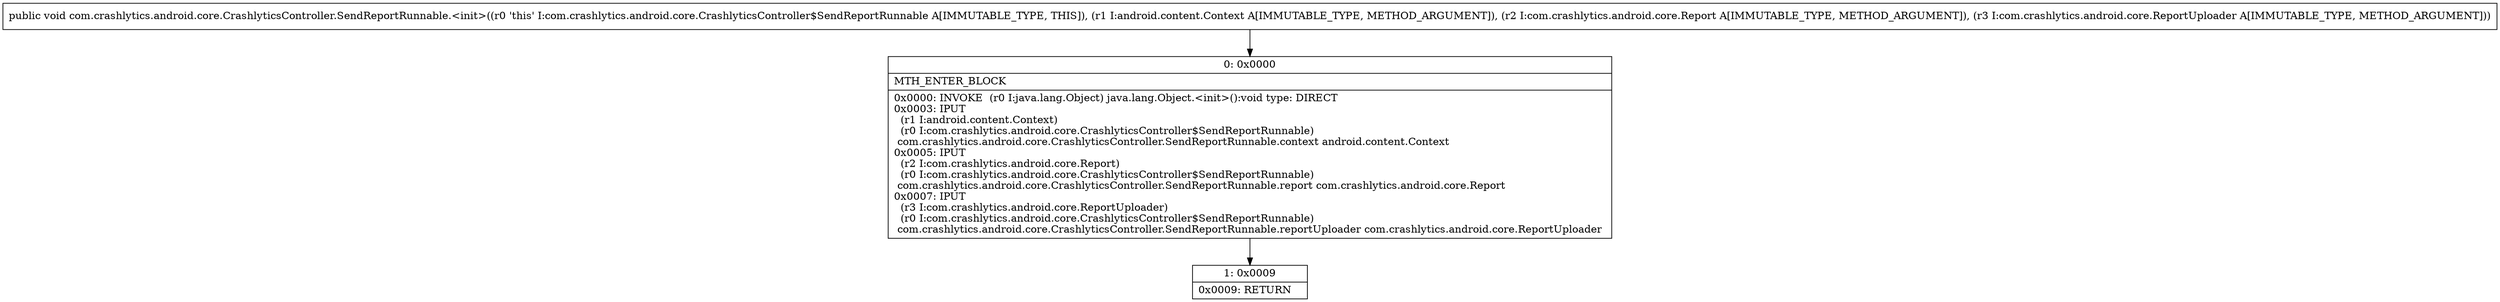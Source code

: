 digraph "CFG forcom.crashlytics.android.core.CrashlyticsController.SendReportRunnable.\<init\>(Landroid\/content\/Context;Lcom\/crashlytics\/android\/core\/Report;Lcom\/crashlytics\/android\/core\/ReportUploader;)V" {
Node_0 [shape=record,label="{0\:\ 0x0000|MTH_ENTER_BLOCK\l|0x0000: INVOKE  (r0 I:java.lang.Object) java.lang.Object.\<init\>():void type: DIRECT \l0x0003: IPUT  \l  (r1 I:android.content.Context)\l  (r0 I:com.crashlytics.android.core.CrashlyticsController$SendReportRunnable)\l com.crashlytics.android.core.CrashlyticsController.SendReportRunnable.context android.content.Context \l0x0005: IPUT  \l  (r2 I:com.crashlytics.android.core.Report)\l  (r0 I:com.crashlytics.android.core.CrashlyticsController$SendReportRunnable)\l com.crashlytics.android.core.CrashlyticsController.SendReportRunnable.report com.crashlytics.android.core.Report \l0x0007: IPUT  \l  (r3 I:com.crashlytics.android.core.ReportUploader)\l  (r0 I:com.crashlytics.android.core.CrashlyticsController$SendReportRunnable)\l com.crashlytics.android.core.CrashlyticsController.SendReportRunnable.reportUploader com.crashlytics.android.core.ReportUploader \l}"];
Node_1 [shape=record,label="{1\:\ 0x0009|0x0009: RETURN   \l}"];
MethodNode[shape=record,label="{public void com.crashlytics.android.core.CrashlyticsController.SendReportRunnable.\<init\>((r0 'this' I:com.crashlytics.android.core.CrashlyticsController$SendReportRunnable A[IMMUTABLE_TYPE, THIS]), (r1 I:android.content.Context A[IMMUTABLE_TYPE, METHOD_ARGUMENT]), (r2 I:com.crashlytics.android.core.Report A[IMMUTABLE_TYPE, METHOD_ARGUMENT]), (r3 I:com.crashlytics.android.core.ReportUploader A[IMMUTABLE_TYPE, METHOD_ARGUMENT])) }"];
MethodNode -> Node_0;
Node_0 -> Node_1;
}

